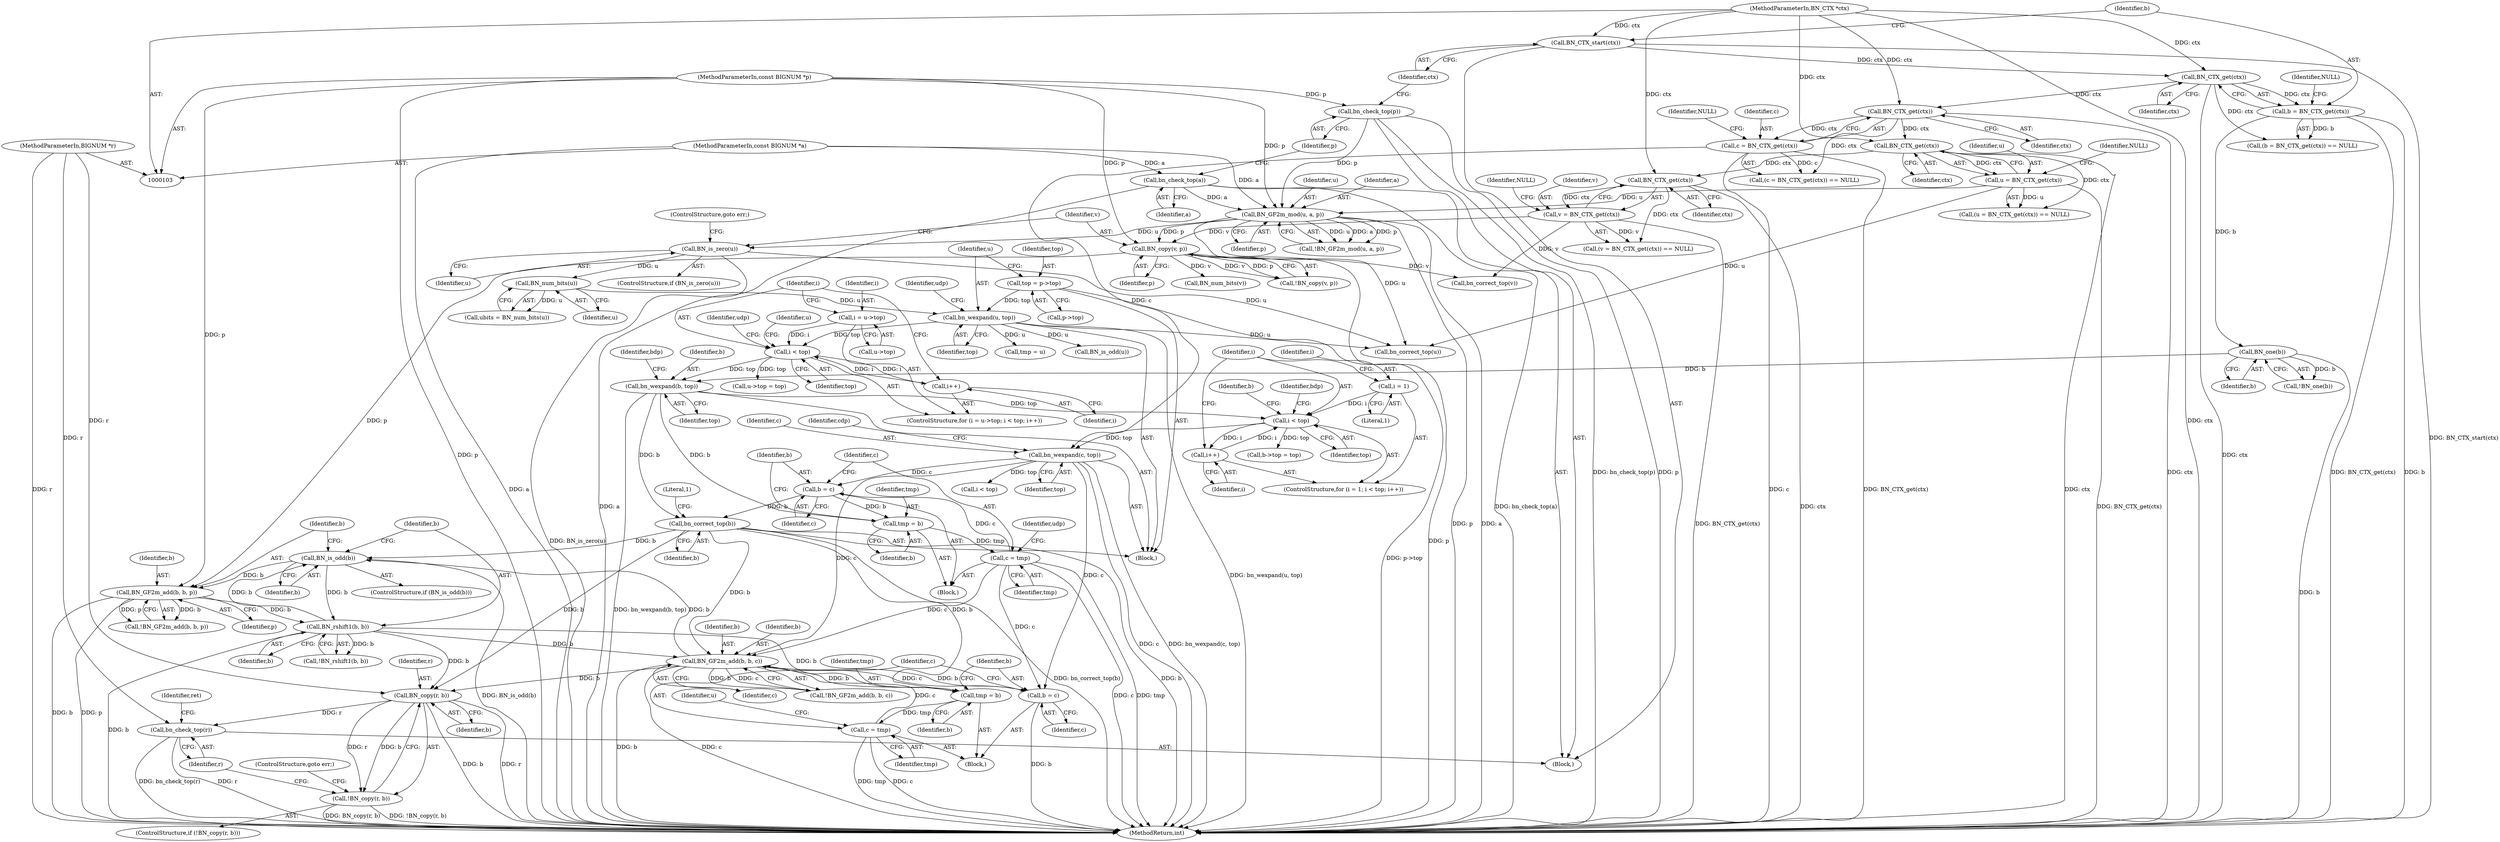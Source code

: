 digraph "1_openssl_4924b37ee01f71ae19c94a8934b80eeb2f677932@API" {
"1000637" [label="(Call,BN_copy(r, b))"];
"1000104" [label="(MethodParameterIn,BIGNUM *r)"];
"1000587" [label="(Call,BN_rshift1(b, b))"];
"1000580" [label="(Call,BN_GF2m_add(b, b, p))"];
"1000575" [label="(Call,BN_is_odd(b))"];
"1000630" [label="(Call,BN_GF2m_add(b, b, c))"];
"1000554" [label="(Call,bn_correct_top(b))"];
"1000239" [label="(Call,bn_wexpand(b, top))"];
"1000184" [label="(Call,BN_one(b))"];
"1000135" [label="(Call,b = BN_CTX_get(ctx))"];
"1000137" [label="(Call,BN_CTX_get(ctx))"];
"1000131" [label="(Call,BN_CTX_start(ctx))"];
"1000107" [label="(MethodParameterIn,BN_CTX *ctx)"];
"1000224" [label="(Call,i < top)"];
"1000227" [label="(Call,i++)"];
"1000219" [label="(Call,i = u->top)"];
"1000210" [label="(Call,bn_wexpand(u, top))"];
"1000193" [label="(Call,BN_num_bits(u))"];
"1000173" [label="(Call,BN_is_zero(u))"];
"1000167" [label="(Call,BN_GF2m_mod(u, a, p))"];
"1000151" [label="(Call,u = BN_CTX_get(ctx))"];
"1000153" [label="(Call,BN_CTX_get(ctx))"];
"1000145" [label="(Call,BN_CTX_get(ctx))"];
"1000127" [label="(Call,bn_check_top(a))"];
"1000105" [label="(MethodParameterIn,const BIGNUM *a)"];
"1000129" [label="(Call,bn_check_top(p))"];
"1000106" [label="(MethodParameterIn,const BIGNUM *p)"];
"1000201" [label="(Call,top = p->top)"];
"1000474" [label="(Call,b = c)"];
"1000271" [label="(Call,bn_wexpand(c, top))"];
"1000143" [label="(Call,c = BN_CTX_get(ctx))"];
"1000256" [label="(Call,i < top)"];
"1000259" [label="(Call,i++)"];
"1000253" [label="(Call,i = 1)"];
"1000477" [label="(Call,c = tmp)"];
"1000471" [label="(Call,tmp = b)"];
"1000615" [label="(Call,b = c)"];
"1000618" [label="(Call,c = tmp)"];
"1000612" [label="(Call,tmp = b)"];
"1000178" [label="(Call,BN_copy(v, p))"];
"1000159" [label="(Call,v = BN_CTX_get(ctx))"];
"1000161" [label="(Call,BN_CTX_get(ctx))"];
"1000636" [label="(Call,!BN_copy(r, b))"];
"1000641" [label="(Call,bn_check_top(r))"];
"1000135" [label="(Call,b = BN_CTX_get(ctx))"];
"1000624" [label="(Identifier,u)"];
"1000219" [label="(Call,i = u->top)"];
"1000263" [label="(Identifier,bdp)"];
"1000612" [label="(Call,tmp = b)"];
"1000150" [label="(Call,(u = BN_CTX_get(ctx)) == NULL)"];
"1000272" [label="(Identifier,c)"];
"1000163" [label="(Identifier,NULL)"];
"1000191" [label="(Call,ubits = BN_num_bits(u))"];
"1000478" [label="(Identifier,c)"];
"1000644" [label="(Identifier,ret)"];
"1000655" [label="(MethodReturn,int)"];
"1000161" [label="(Call,BN_CTX_get(ctx))"];
"1000257" [label="(Identifier,i)"];
"1000639" [label="(Identifier,b)"];
"1000618" [label="(Call,c = tmp)"];
"1000266" [label="(Call,b->top = top)"];
"1000179" [label="(Identifier,v)"];
"1000107" [label="(MethodParameterIn,BN_CTX *ctx)"];
"1000143" [label="(Call,c = BN_CTX_get(ctx))"];
"1000473" [label="(Identifier,b)"];
"1000275" [label="(Identifier,cdp)"];
"1000154" [label="(Identifier,ctx)"];
"1000254" [label="(Identifier,i)"];
"1000134" [label="(Call,(b = BN_CTX_get(ctx)) == NULL)"];
"1000471" [label="(Call,tmp = b)"];
"1000576" [label="(Identifier,b)"];
"1000239" [label="(Call,bn_wexpand(b, top))"];
"1000614" [label="(Identifier,b)"];
"1000172" [label="(ControlStructure,if (BN_is_zero(u)))"];
"1000582" [label="(Identifier,b)"];
"1000587" [label="(Call,BN_rshift1(b, b))"];
"1000147" [label="(Identifier,NULL)"];
"1000183" [label="(Call,!BN_one(b))"];
"1000212" [label="(Identifier,top)"];
"1000479" [label="(Identifier,tmp)"];
"1000228" [label="(Identifier,i)"];
"1000580" [label="(Call,BN_GF2m_add(b, b, p))"];
"1000185" [label="(Identifier,b)"];
"1000166" [label="(Call,!BN_GF2m_mod(u, a, p))"];
"1000613" [label="(Identifier,tmp)"];
"1000104" [label="(MethodParameterIn,BIGNUM *r)"];
"1000243" [label="(Identifier,bdp)"];
"1000475" [label="(Identifier,b)"];
"1000142" [label="(Call,(c = BN_CTX_get(ctx)) == NULL)"];
"1000127" [label="(Call,bn_check_top(a))"];
"1000132" [label="(Identifier,ctx)"];
"1000636" [label="(Call,!BN_copy(r, b))"];
"1000177" [label="(Call,!BN_copy(v, p))"];
"1000620" [label="(Identifier,tmp)"];
"1000635" [label="(ControlStructure,if (!BN_copy(r, b)))"];
"1000211" [label="(Identifier,u)"];
"1000203" [label="(Call,p->top)"];
"1000555" [label="(Identifier,b)"];
"1000170" [label="(Identifier,p)"];
"1000236" [label="(Identifier,u)"];
"1000574" [label="(ControlStructure,if (BN_is_odd(b)))"];
"1000283" [label="(Call,i < top)"];
"1000167" [label="(Call,BN_GF2m_mod(u, a, p))"];
"1000131" [label="(Call,BN_CTX_start(ctx))"];
"1000174" [label="(Identifier,u)"];
"1000617" [label="(Identifier,c)"];
"1000260" [label="(Identifier,i)"];
"1000184" [label="(Call,BN_one(b))"];
"1000588" [label="(Identifier,b)"];
"1000575" [label="(Call,BN_is_odd(b))"];
"1000151" [label="(Call,u = BN_CTX_get(ctx))"];
"1000452" [label="(Block,)"];
"1000259" [label="(Call,i++)"];
"1000557" [label="(Literal,1)"];
"1000139" [label="(Identifier,NULL)"];
"1000221" [label="(Call,u->top)"];
"1000231" [label="(Identifier,udp)"];
"1000474" [label="(Call,b = c)"];
"1000579" [label="(Call,!BN_GF2m_add(b, b, p))"];
"1000160" [label="(Identifier,v)"];
"1000630" [label="(Call,BN_GF2m_add(b, b, c))"];
"1000240" [label="(Identifier,b)"];
"1000268" [label="(Identifier,b)"];
"1000224" [label="(Call,i < top)"];
"1000589" [label="(Identifier,b)"];
"1000138" [label="(Identifier,ctx)"];
"1000129" [label="(Call,bn_check_top(p))"];
"1000128" [label="(Identifier,a)"];
"1000158" [label="(Call,(v = BN_CTX_get(ctx)) == NULL)"];
"1000615" [label="(Call,b = c)"];
"1000225" [label="(Identifier,i)"];
"1000201" [label="(Call,top = p->top)"];
"1000481" [label="(Identifier,udp)"];
"1000619" [label="(Identifier,c)"];
"1000130" [label="(Identifier,p)"];
"1000169" [label="(Identifier,a)"];
"1000641" [label="(Call,bn_check_top(r))"];
"1000642" [label="(Identifier,r)"];
"1000256" [label="(Call,i < top)"];
"1000136" [label="(Identifier,b)"];
"1000168" [label="(Identifier,u)"];
"1000648" [label="(Call,bn_correct_top(u))"];
"1000188" [label="(Block,)"];
"1000472" [label="(Identifier,tmp)"];
"1000159" [label="(Call,v = BN_CTX_get(ctx))"];
"1000583" [label="(Identifier,p)"];
"1000650" [label="(Call,bn_correct_top(v))"];
"1000477" [label="(Call,c = tmp)"];
"1000633" [label="(Identifier,c)"];
"1000220" [label="(Identifier,i)"];
"1000153" [label="(Call,BN_CTX_get(ctx))"];
"1000218" [label="(ControlStructure,for (i = u->top; i < top; i++))"];
"1000581" [label="(Identifier,b)"];
"1000180" [label="(Identifier,p)"];
"1000253" [label="(Call,i = 1)"];
"1000638" [label="(Identifier,r)"];
"1000586" [label="(Call,!BN_rshift1(b, b))"];
"1000144" [label="(Identifier,c)"];
"1000137" [label="(Call,BN_CTX_get(ctx))"];
"1000234" [label="(Call,u->top = top)"];
"1000476" [label="(Identifier,c)"];
"1000202" [label="(Identifier,top)"];
"1000198" [label="(Call,BN_num_bits(v))"];
"1000273" [label="(Identifier,top)"];
"1000146" [label="(Identifier,ctx)"];
"1000175" [label="(ControlStructure,goto err;)"];
"1000554" [label="(Call,bn_correct_top(b))"];
"1000162" [label="(Identifier,ctx)"];
"1000155" [label="(Identifier,NULL)"];
"1000194" [label="(Identifier,u)"];
"1000271" [label="(Call,bn_wexpand(c, top))"];
"1000108" [label="(Block,)"];
"1000214" [label="(Identifier,udp)"];
"1000616" [label="(Identifier,b)"];
"1000602" [label="(Block,)"];
"1000210" [label="(Call,bn_wexpand(u, top))"];
"1000258" [label="(Identifier,top)"];
"1000178" [label="(Call,BN_copy(v, p))"];
"1000632" [label="(Identifier,b)"];
"1000631" [label="(Identifier,b)"];
"1000462" [label="(Call,tmp = u)"];
"1000173" [label="(Call,BN_is_zero(u))"];
"1000241" [label="(Identifier,top)"];
"1000637" [label="(Call,BN_copy(r, b))"];
"1000227" [label="(Call,i++)"];
"1000145" [label="(Call,BN_CTX_get(ctx))"];
"1000193" [label="(Call,BN_num_bits(u))"];
"1000105" [label="(MethodParameterIn,const BIGNUM *a)"];
"1000561" [label="(Call,BN_is_odd(u))"];
"1000152" [label="(Identifier,u)"];
"1000252" [label="(ControlStructure,for (i = 1; i < top; i++))"];
"1000106" [label="(MethodParameterIn,const BIGNUM *p)"];
"1000640" [label="(ControlStructure,goto err;)"];
"1000226" [label="(Identifier,top)"];
"1000629" [label="(Call,!BN_GF2m_add(b, b, c))"];
"1000255" [label="(Literal,1)"];
"1000637" -> "1000636"  [label="AST: "];
"1000637" -> "1000639"  [label="CFG: "];
"1000638" -> "1000637"  [label="AST: "];
"1000639" -> "1000637"  [label="AST: "];
"1000636" -> "1000637"  [label="CFG: "];
"1000637" -> "1000655"  [label="DDG: r"];
"1000637" -> "1000655"  [label="DDG: b"];
"1000637" -> "1000636"  [label="DDG: r"];
"1000637" -> "1000636"  [label="DDG: b"];
"1000104" -> "1000637"  [label="DDG: r"];
"1000587" -> "1000637"  [label="DDG: b"];
"1000630" -> "1000637"  [label="DDG: b"];
"1000554" -> "1000637"  [label="DDG: b"];
"1000637" -> "1000641"  [label="DDG: r"];
"1000104" -> "1000103"  [label="AST: "];
"1000104" -> "1000655"  [label="DDG: r"];
"1000104" -> "1000641"  [label="DDG: r"];
"1000587" -> "1000586"  [label="AST: "];
"1000587" -> "1000589"  [label="CFG: "];
"1000588" -> "1000587"  [label="AST: "];
"1000589" -> "1000587"  [label="AST: "];
"1000586" -> "1000587"  [label="CFG: "];
"1000587" -> "1000655"  [label="DDG: b"];
"1000587" -> "1000575"  [label="DDG: b"];
"1000587" -> "1000586"  [label="DDG: b"];
"1000580" -> "1000587"  [label="DDG: b"];
"1000575" -> "1000587"  [label="DDG: b"];
"1000587" -> "1000612"  [label="DDG: b"];
"1000587" -> "1000630"  [label="DDG: b"];
"1000580" -> "1000579"  [label="AST: "];
"1000580" -> "1000583"  [label="CFG: "];
"1000581" -> "1000580"  [label="AST: "];
"1000582" -> "1000580"  [label="AST: "];
"1000583" -> "1000580"  [label="AST: "];
"1000579" -> "1000580"  [label="CFG: "];
"1000580" -> "1000655"  [label="DDG: p"];
"1000580" -> "1000655"  [label="DDG: b"];
"1000580" -> "1000579"  [label="DDG: b"];
"1000580" -> "1000579"  [label="DDG: p"];
"1000575" -> "1000580"  [label="DDG: b"];
"1000178" -> "1000580"  [label="DDG: p"];
"1000106" -> "1000580"  [label="DDG: p"];
"1000575" -> "1000574"  [label="AST: "];
"1000575" -> "1000576"  [label="CFG: "];
"1000576" -> "1000575"  [label="AST: "];
"1000581" -> "1000575"  [label="CFG: "];
"1000588" -> "1000575"  [label="CFG: "];
"1000575" -> "1000655"  [label="DDG: BN_is_odd(b)"];
"1000630" -> "1000575"  [label="DDG: b"];
"1000554" -> "1000575"  [label="DDG: b"];
"1000630" -> "1000629"  [label="AST: "];
"1000630" -> "1000633"  [label="CFG: "];
"1000631" -> "1000630"  [label="AST: "];
"1000632" -> "1000630"  [label="AST: "];
"1000633" -> "1000630"  [label="AST: "];
"1000629" -> "1000630"  [label="CFG: "];
"1000630" -> "1000655"  [label="DDG: b"];
"1000630" -> "1000655"  [label="DDG: c"];
"1000630" -> "1000612"  [label="DDG: b"];
"1000630" -> "1000615"  [label="DDG: c"];
"1000630" -> "1000629"  [label="DDG: b"];
"1000630" -> "1000629"  [label="DDG: c"];
"1000554" -> "1000630"  [label="DDG: b"];
"1000615" -> "1000630"  [label="DDG: b"];
"1000618" -> "1000630"  [label="DDG: c"];
"1000271" -> "1000630"  [label="DDG: c"];
"1000477" -> "1000630"  [label="DDG: c"];
"1000554" -> "1000188"  [label="AST: "];
"1000554" -> "1000555"  [label="CFG: "];
"1000555" -> "1000554"  [label="AST: "];
"1000557" -> "1000554"  [label="CFG: "];
"1000554" -> "1000655"  [label="DDG: bn_correct_top(b)"];
"1000554" -> "1000655"  [label="DDG: b"];
"1000239" -> "1000554"  [label="DDG: b"];
"1000474" -> "1000554"  [label="DDG: b"];
"1000554" -> "1000612"  [label="DDG: b"];
"1000239" -> "1000188"  [label="AST: "];
"1000239" -> "1000241"  [label="CFG: "];
"1000240" -> "1000239"  [label="AST: "];
"1000241" -> "1000239"  [label="AST: "];
"1000243" -> "1000239"  [label="CFG: "];
"1000239" -> "1000655"  [label="DDG: bn_wexpand(b, top)"];
"1000184" -> "1000239"  [label="DDG: b"];
"1000224" -> "1000239"  [label="DDG: top"];
"1000239" -> "1000256"  [label="DDG: top"];
"1000239" -> "1000471"  [label="DDG: b"];
"1000184" -> "1000183"  [label="AST: "];
"1000184" -> "1000185"  [label="CFG: "];
"1000185" -> "1000184"  [label="AST: "];
"1000183" -> "1000184"  [label="CFG: "];
"1000184" -> "1000655"  [label="DDG: b"];
"1000184" -> "1000183"  [label="DDG: b"];
"1000135" -> "1000184"  [label="DDG: b"];
"1000135" -> "1000134"  [label="AST: "];
"1000135" -> "1000137"  [label="CFG: "];
"1000136" -> "1000135"  [label="AST: "];
"1000137" -> "1000135"  [label="AST: "];
"1000139" -> "1000135"  [label="CFG: "];
"1000135" -> "1000655"  [label="DDG: b"];
"1000135" -> "1000655"  [label="DDG: BN_CTX_get(ctx)"];
"1000135" -> "1000134"  [label="DDG: b"];
"1000137" -> "1000135"  [label="DDG: ctx"];
"1000137" -> "1000138"  [label="CFG: "];
"1000138" -> "1000137"  [label="AST: "];
"1000137" -> "1000655"  [label="DDG: ctx"];
"1000137" -> "1000134"  [label="DDG: ctx"];
"1000131" -> "1000137"  [label="DDG: ctx"];
"1000107" -> "1000137"  [label="DDG: ctx"];
"1000137" -> "1000145"  [label="DDG: ctx"];
"1000131" -> "1000108"  [label="AST: "];
"1000131" -> "1000132"  [label="CFG: "];
"1000132" -> "1000131"  [label="AST: "];
"1000136" -> "1000131"  [label="CFG: "];
"1000131" -> "1000655"  [label="DDG: BN_CTX_start(ctx)"];
"1000107" -> "1000131"  [label="DDG: ctx"];
"1000107" -> "1000103"  [label="AST: "];
"1000107" -> "1000655"  [label="DDG: ctx"];
"1000107" -> "1000145"  [label="DDG: ctx"];
"1000107" -> "1000153"  [label="DDG: ctx"];
"1000107" -> "1000161"  [label="DDG: ctx"];
"1000224" -> "1000218"  [label="AST: "];
"1000224" -> "1000226"  [label="CFG: "];
"1000225" -> "1000224"  [label="AST: "];
"1000226" -> "1000224"  [label="AST: "];
"1000231" -> "1000224"  [label="CFG: "];
"1000236" -> "1000224"  [label="CFG: "];
"1000227" -> "1000224"  [label="DDG: i"];
"1000219" -> "1000224"  [label="DDG: i"];
"1000210" -> "1000224"  [label="DDG: top"];
"1000224" -> "1000227"  [label="DDG: i"];
"1000224" -> "1000234"  [label="DDG: top"];
"1000227" -> "1000218"  [label="AST: "];
"1000227" -> "1000228"  [label="CFG: "];
"1000228" -> "1000227"  [label="AST: "];
"1000225" -> "1000227"  [label="CFG: "];
"1000219" -> "1000218"  [label="AST: "];
"1000219" -> "1000221"  [label="CFG: "];
"1000220" -> "1000219"  [label="AST: "];
"1000221" -> "1000219"  [label="AST: "];
"1000225" -> "1000219"  [label="CFG: "];
"1000210" -> "1000188"  [label="AST: "];
"1000210" -> "1000212"  [label="CFG: "];
"1000211" -> "1000210"  [label="AST: "];
"1000212" -> "1000210"  [label="AST: "];
"1000214" -> "1000210"  [label="CFG: "];
"1000210" -> "1000655"  [label="DDG: bn_wexpand(u, top)"];
"1000193" -> "1000210"  [label="DDG: u"];
"1000201" -> "1000210"  [label="DDG: top"];
"1000210" -> "1000462"  [label="DDG: u"];
"1000210" -> "1000561"  [label="DDG: u"];
"1000210" -> "1000648"  [label="DDG: u"];
"1000193" -> "1000191"  [label="AST: "];
"1000193" -> "1000194"  [label="CFG: "];
"1000194" -> "1000193"  [label="AST: "];
"1000191" -> "1000193"  [label="CFG: "];
"1000193" -> "1000191"  [label="DDG: u"];
"1000173" -> "1000193"  [label="DDG: u"];
"1000173" -> "1000172"  [label="AST: "];
"1000173" -> "1000174"  [label="CFG: "];
"1000174" -> "1000173"  [label="AST: "];
"1000175" -> "1000173"  [label="CFG: "];
"1000179" -> "1000173"  [label="CFG: "];
"1000173" -> "1000655"  [label="DDG: BN_is_zero(u)"];
"1000167" -> "1000173"  [label="DDG: u"];
"1000173" -> "1000648"  [label="DDG: u"];
"1000167" -> "1000166"  [label="AST: "];
"1000167" -> "1000170"  [label="CFG: "];
"1000168" -> "1000167"  [label="AST: "];
"1000169" -> "1000167"  [label="AST: "];
"1000170" -> "1000167"  [label="AST: "];
"1000166" -> "1000167"  [label="CFG: "];
"1000167" -> "1000655"  [label="DDG: a"];
"1000167" -> "1000655"  [label="DDG: p"];
"1000167" -> "1000166"  [label="DDG: u"];
"1000167" -> "1000166"  [label="DDG: a"];
"1000167" -> "1000166"  [label="DDG: p"];
"1000151" -> "1000167"  [label="DDG: u"];
"1000127" -> "1000167"  [label="DDG: a"];
"1000105" -> "1000167"  [label="DDG: a"];
"1000129" -> "1000167"  [label="DDG: p"];
"1000106" -> "1000167"  [label="DDG: p"];
"1000167" -> "1000178"  [label="DDG: p"];
"1000167" -> "1000648"  [label="DDG: u"];
"1000151" -> "1000150"  [label="AST: "];
"1000151" -> "1000153"  [label="CFG: "];
"1000152" -> "1000151"  [label="AST: "];
"1000153" -> "1000151"  [label="AST: "];
"1000155" -> "1000151"  [label="CFG: "];
"1000151" -> "1000655"  [label="DDG: BN_CTX_get(ctx)"];
"1000151" -> "1000150"  [label="DDG: u"];
"1000153" -> "1000151"  [label="DDG: ctx"];
"1000151" -> "1000648"  [label="DDG: u"];
"1000153" -> "1000154"  [label="CFG: "];
"1000154" -> "1000153"  [label="AST: "];
"1000153" -> "1000655"  [label="DDG: ctx"];
"1000153" -> "1000150"  [label="DDG: ctx"];
"1000145" -> "1000153"  [label="DDG: ctx"];
"1000153" -> "1000161"  [label="DDG: ctx"];
"1000145" -> "1000143"  [label="AST: "];
"1000145" -> "1000146"  [label="CFG: "];
"1000146" -> "1000145"  [label="AST: "];
"1000143" -> "1000145"  [label="CFG: "];
"1000145" -> "1000655"  [label="DDG: ctx"];
"1000145" -> "1000142"  [label="DDG: ctx"];
"1000145" -> "1000143"  [label="DDG: ctx"];
"1000127" -> "1000108"  [label="AST: "];
"1000127" -> "1000128"  [label="CFG: "];
"1000128" -> "1000127"  [label="AST: "];
"1000130" -> "1000127"  [label="CFG: "];
"1000127" -> "1000655"  [label="DDG: bn_check_top(a)"];
"1000127" -> "1000655"  [label="DDG: a"];
"1000105" -> "1000127"  [label="DDG: a"];
"1000105" -> "1000103"  [label="AST: "];
"1000105" -> "1000655"  [label="DDG: a"];
"1000129" -> "1000108"  [label="AST: "];
"1000129" -> "1000130"  [label="CFG: "];
"1000130" -> "1000129"  [label="AST: "];
"1000132" -> "1000129"  [label="CFG: "];
"1000129" -> "1000655"  [label="DDG: p"];
"1000129" -> "1000655"  [label="DDG: bn_check_top(p)"];
"1000106" -> "1000129"  [label="DDG: p"];
"1000106" -> "1000103"  [label="AST: "];
"1000106" -> "1000655"  [label="DDG: p"];
"1000106" -> "1000178"  [label="DDG: p"];
"1000201" -> "1000188"  [label="AST: "];
"1000201" -> "1000203"  [label="CFG: "];
"1000202" -> "1000201"  [label="AST: "];
"1000203" -> "1000201"  [label="AST: "];
"1000211" -> "1000201"  [label="CFG: "];
"1000201" -> "1000655"  [label="DDG: p->top"];
"1000474" -> "1000452"  [label="AST: "];
"1000474" -> "1000476"  [label="CFG: "];
"1000475" -> "1000474"  [label="AST: "];
"1000476" -> "1000474"  [label="AST: "];
"1000478" -> "1000474"  [label="CFG: "];
"1000474" -> "1000471"  [label="DDG: b"];
"1000271" -> "1000474"  [label="DDG: c"];
"1000477" -> "1000474"  [label="DDG: c"];
"1000271" -> "1000188"  [label="AST: "];
"1000271" -> "1000273"  [label="CFG: "];
"1000272" -> "1000271"  [label="AST: "];
"1000273" -> "1000271"  [label="AST: "];
"1000275" -> "1000271"  [label="CFG: "];
"1000271" -> "1000655"  [label="DDG: c"];
"1000271" -> "1000655"  [label="DDG: bn_wexpand(c, top)"];
"1000143" -> "1000271"  [label="DDG: c"];
"1000256" -> "1000271"  [label="DDG: top"];
"1000271" -> "1000283"  [label="DDG: top"];
"1000271" -> "1000615"  [label="DDG: c"];
"1000143" -> "1000142"  [label="AST: "];
"1000144" -> "1000143"  [label="AST: "];
"1000147" -> "1000143"  [label="CFG: "];
"1000143" -> "1000655"  [label="DDG: c"];
"1000143" -> "1000655"  [label="DDG: BN_CTX_get(ctx)"];
"1000143" -> "1000142"  [label="DDG: c"];
"1000256" -> "1000252"  [label="AST: "];
"1000256" -> "1000258"  [label="CFG: "];
"1000257" -> "1000256"  [label="AST: "];
"1000258" -> "1000256"  [label="AST: "];
"1000263" -> "1000256"  [label="CFG: "];
"1000268" -> "1000256"  [label="CFG: "];
"1000259" -> "1000256"  [label="DDG: i"];
"1000253" -> "1000256"  [label="DDG: i"];
"1000256" -> "1000259"  [label="DDG: i"];
"1000256" -> "1000266"  [label="DDG: top"];
"1000259" -> "1000252"  [label="AST: "];
"1000259" -> "1000260"  [label="CFG: "];
"1000260" -> "1000259"  [label="AST: "];
"1000257" -> "1000259"  [label="CFG: "];
"1000253" -> "1000252"  [label="AST: "];
"1000253" -> "1000255"  [label="CFG: "];
"1000254" -> "1000253"  [label="AST: "];
"1000255" -> "1000253"  [label="AST: "];
"1000257" -> "1000253"  [label="CFG: "];
"1000477" -> "1000452"  [label="AST: "];
"1000477" -> "1000479"  [label="CFG: "];
"1000478" -> "1000477"  [label="AST: "];
"1000479" -> "1000477"  [label="AST: "];
"1000481" -> "1000477"  [label="CFG: "];
"1000477" -> "1000655"  [label="DDG: tmp"];
"1000477" -> "1000655"  [label="DDG: c"];
"1000471" -> "1000477"  [label="DDG: tmp"];
"1000477" -> "1000615"  [label="DDG: c"];
"1000471" -> "1000452"  [label="AST: "];
"1000471" -> "1000473"  [label="CFG: "];
"1000472" -> "1000471"  [label="AST: "];
"1000473" -> "1000471"  [label="AST: "];
"1000475" -> "1000471"  [label="CFG: "];
"1000615" -> "1000602"  [label="AST: "];
"1000615" -> "1000617"  [label="CFG: "];
"1000616" -> "1000615"  [label="AST: "];
"1000617" -> "1000615"  [label="AST: "];
"1000619" -> "1000615"  [label="CFG: "];
"1000615" -> "1000655"  [label="DDG: b"];
"1000618" -> "1000602"  [label="AST: "];
"1000618" -> "1000620"  [label="CFG: "];
"1000619" -> "1000618"  [label="AST: "];
"1000620" -> "1000618"  [label="AST: "];
"1000624" -> "1000618"  [label="CFG: "];
"1000618" -> "1000655"  [label="DDG: c"];
"1000618" -> "1000655"  [label="DDG: tmp"];
"1000612" -> "1000618"  [label="DDG: tmp"];
"1000612" -> "1000602"  [label="AST: "];
"1000612" -> "1000614"  [label="CFG: "];
"1000613" -> "1000612"  [label="AST: "];
"1000614" -> "1000612"  [label="AST: "];
"1000616" -> "1000612"  [label="CFG: "];
"1000178" -> "1000177"  [label="AST: "];
"1000178" -> "1000180"  [label="CFG: "];
"1000179" -> "1000178"  [label="AST: "];
"1000180" -> "1000178"  [label="AST: "];
"1000177" -> "1000178"  [label="CFG: "];
"1000178" -> "1000655"  [label="DDG: p"];
"1000178" -> "1000177"  [label="DDG: v"];
"1000178" -> "1000177"  [label="DDG: p"];
"1000159" -> "1000178"  [label="DDG: v"];
"1000178" -> "1000198"  [label="DDG: v"];
"1000178" -> "1000650"  [label="DDG: v"];
"1000159" -> "1000158"  [label="AST: "];
"1000159" -> "1000161"  [label="CFG: "];
"1000160" -> "1000159"  [label="AST: "];
"1000161" -> "1000159"  [label="AST: "];
"1000163" -> "1000159"  [label="CFG: "];
"1000159" -> "1000655"  [label="DDG: BN_CTX_get(ctx)"];
"1000159" -> "1000158"  [label="DDG: v"];
"1000161" -> "1000159"  [label="DDG: ctx"];
"1000159" -> "1000650"  [label="DDG: v"];
"1000161" -> "1000162"  [label="CFG: "];
"1000162" -> "1000161"  [label="AST: "];
"1000161" -> "1000655"  [label="DDG: ctx"];
"1000161" -> "1000158"  [label="DDG: ctx"];
"1000636" -> "1000635"  [label="AST: "];
"1000640" -> "1000636"  [label="CFG: "];
"1000642" -> "1000636"  [label="CFG: "];
"1000636" -> "1000655"  [label="DDG: BN_copy(r, b)"];
"1000636" -> "1000655"  [label="DDG: !BN_copy(r, b)"];
"1000641" -> "1000108"  [label="AST: "];
"1000641" -> "1000642"  [label="CFG: "];
"1000642" -> "1000641"  [label="AST: "];
"1000644" -> "1000641"  [label="CFG: "];
"1000641" -> "1000655"  [label="DDG: bn_check_top(r)"];
"1000641" -> "1000655"  [label="DDG: r"];
}
